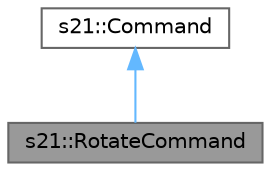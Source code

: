 digraph "s21::RotateCommand"
{
 // LATEX_PDF_SIZE
  bgcolor="transparent";
  edge [fontname=Helvetica,fontsize=10,labelfontname=Helvetica,labelfontsize=10];
  node [fontname=Helvetica,fontsize=10,shape=box,height=0.2,width=0.4];
  Node1 [id="Node000001",label="s21::RotateCommand",height=0.2,width=0.4,color="gray40", fillcolor="grey60", style="filled", fontcolor="black",tooltip="Класс, отвечающий за вращение относительно X,Y,Z."];
  Node2 -> Node1 [id="edge1_Node000001_Node000002",dir="back",color="steelblue1",style="solid",tooltip=" "];
  Node2 [id="Node000002",label="s21::Command",height=0.2,width=0.4,color="gray40", fillcolor="white", style="filled",URL="$classs21_1_1Command.html",tooltip="Класс, реализующий паттерн команда для афинных преобразований и изменения вершин и ребер"];
}
